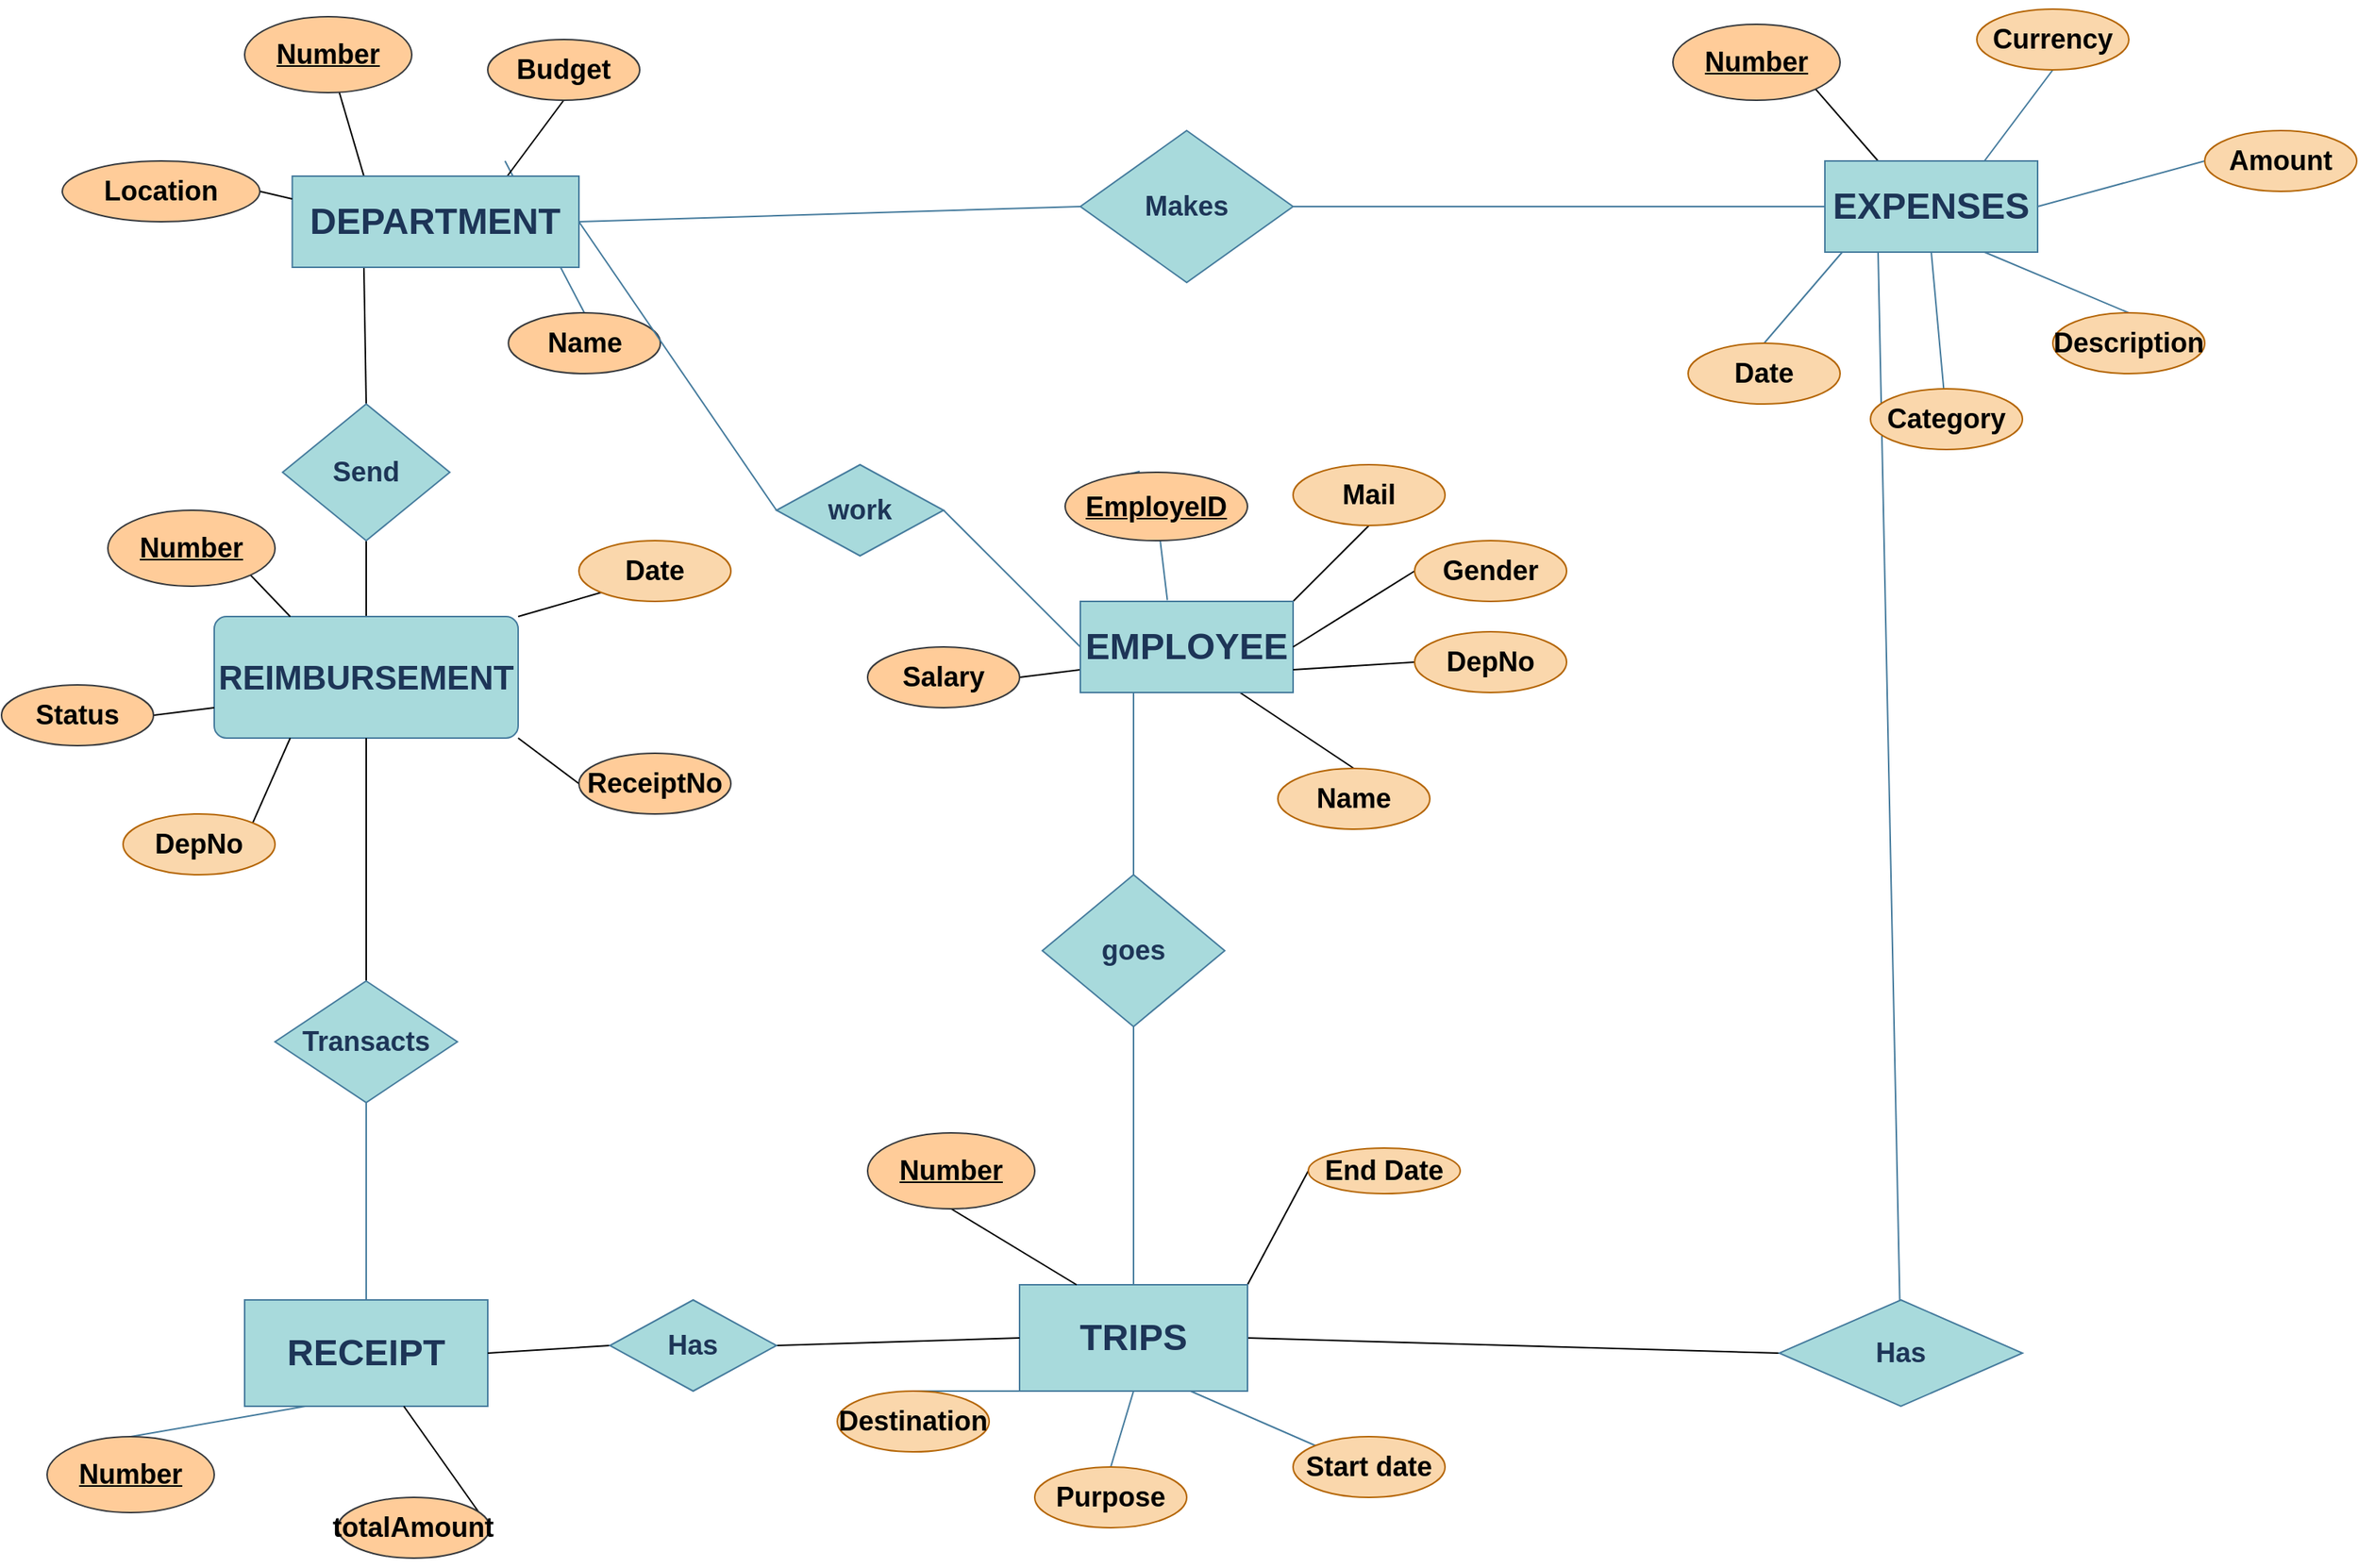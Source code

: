 <mxfile version="22.1.11" type="device">
  <diagram name="Sayfa -1" id="tAK1WNqzjO5zu7eQM2dV">
    <mxGraphModel dx="1114" dy="777" grid="1" gridSize="10" guides="1" tooltips="1" connect="1" arrows="1" fold="1" page="1" pageScale="1" pageWidth="1654" pageHeight="1169" background="#FFFFFF" math="0" shadow="0">
      <root>
        <mxCell id="0" />
        <mxCell id="1" parent="0" />
        <mxCell id="8LL4Cj1OAmR2oA_F3G93-10" style="edgeStyle=none;rounded=0;orthogonalLoop=1;jettySize=auto;html=1;exitX=0.75;exitY=1;exitDx=0;exitDy=0;entryX=0.5;entryY=0;entryDx=0;entryDy=0;endArrow=none;endFill=0;" parent="1" source="LRJ7ucOdWmaU4i4guX7y-19" target="8LL4Cj1OAmR2oA_F3G93-9" edge="1">
          <mxGeometry relative="1" as="geometry" />
        </mxCell>
        <mxCell id="8LL4Cj1OAmR2oA_F3G93-16" style="edgeStyle=none;rounded=0;orthogonalLoop=1;jettySize=auto;html=1;exitX=0;exitY=0.75;exitDx=0;exitDy=0;entryX=1;entryY=0.5;entryDx=0;entryDy=0;endArrow=none;endFill=0;" parent="1" source="LRJ7ucOdWmaU4i4guX7y-19" target="8LL4Cj1OAmR2oA_F3G93-12" edge="1">
          <mxGeometry relative="1" as="geometry" />
        </mxCell>
        <mxCell id="8LL4Cj1OAmR2oA_F3G93-82" style="edgeStyle=none;rounded=0;orthogonalLoop=1;jettySize=auto;html=1;exitX=1;exitY=0;exitDx=0;exitDy=0;entryX=0.5;entryY=1;entryDx=0;entryDy=0;endArrow=none;endFill=0;" parent="1" source="LRJ7ucOdWmaU4i4guX7y-19" target="LRJ7ucOdWmaU4i4guX7y-51" edge="1">
          <mxGeometry relative="1" as="geometry" />
        </mxCell>
        <mxCell id="LRJ7ucOdWmaU4i4guX7y-19" value="&lt;h1&gt;EMPLOYEE&lt;/h1&gt;" style="rounded=0;whiteSpace=wrap;html=1;fillColor=#A8DADC;strokeColor=#457B9D;fontColor=#1D3557;labelBackgroundColor=none;" parent="1" vertex="1">
          <mxGeometry x="760" y="490" width="140" height="60" as="geometry" />
        </mxCell>
        <mxCell id="LRJ7ucOdWmaU4i4guX7y-21" value="&lt;h1&gt;RECEIPT&lt;/h1&gt;" style="whiteSpace=wrap;html=1;fillColor=#A8DADC;fontColor=#1D3557;strokeColor=#457B9D;labelBackgroundColor=none;" parent="1" vertex="1">
          <mxGeometry x="210" y="950" width="160" height="70" as="geometry" />
        </mxCell>
        <mxCell id="LRJ7ucOdWmaU4i4guX7y-75" style="edgeStyle=none;rounded=0;orthogonalLoop=1;jettySize=auto;html=1;exitX=0.25;exitY=1;exitDx=0;exitDy=0;entryX=0.5;entryY=0;entryDx=0;entryDy=0;strokeColor=#457B9D;fontColor=#1D3557;fillColor=#A8DADC;endArrow=none;endFill=0;" parent="1" source="LRJ7ucOdWmaU4i4guX7y-22" target="LRJ7ucOdWmaU4i4guX7y-70" edge="1">
          <mxGeometry relative="1" as="geometry" />
        </mxCell>
        <mxCell id="LRJ7ucOdWmaU4i4guX7y-77" style="edgeStyle=none;rounded=0;orthogonalLoop=1;jettySize=auto;html=1;exitX=0.75;exitY=1;exitDx=0;exitDy=0;entryX=0;entryY=0;entryDx=0;entryDy=0;strokeColor=#457B9D;fontColor=#1D3557;fillColor=#A8DADC;endArrow=none;endFill=0;" parent="1" source="LRJ7ucOdWmaU4i4guX7y-22" target="LRJ7ucOdWmaU4i4guX7y-72" edge="1">
          <mxGeometry relative="1" as="geometry" />
        </mxCell>
        <mxCell id="LRJ7ucOdWmaU4i4guX7y-139" style="edgeStyle=none;rounded=0;orthogonalLoop=1;jettySize=auto;html=1;exitX=0.5;exitY=0;exitDx=0;exitDy=0;entryX=0.5;entryY=1;entryDx=0;entryDy=0;strokeColor=#457B9D;fontColor=#1D3557;fillColor=#A8DADC;endArrow=none;endFill=0;" parent="1" source="LRJ7ucOdWmaU4i4guX7y-22" target="LRJ7ucOdWmaU4i4guX7y-138" edge="1">
          <mxGeometry relative="1" as="geometry" />
        </mxCell>
        <mxCell id="8LL4Cj1OAmR2oA_F3G93-44" style="edgeStyle=none;rounded=0;orthogonalLoop=1;jettySize=auto;html=1;exitX=1;exitY=0;exitDx=0;exitDy=0;entryX=0;entryY=0.5;entryDx=0;entryDy=0;endArrow=none;endFill=0;" parent="1" source="LRJ7ucOdWmaU4i4guX7y-22" target="LRJ7ucOdWmaU4i4guX7y-79" edge="1">
          <mxGeometry relative="1" as="geometry" />
        </mxCell>
        <mxCell id="8LL4Cj1OAmR2oA_F3G93-77" style="edgeStyle=none;rounded=0;orthogonalLoop=1;jettySize=auto;html=1;exitX=1;exitY=0.5;exitDx=0;exitDy=0;entryX=0;entryY=0.5;entryDx=0;entryDy=0;endArrow=none;endFill=0;" parent="1" source="LRJ7ucOdWmaU4i4guX7y-22" target="LRJ7ucOdWmaU4i4guX7y-155" edge="1">
          <mxGeometry relative="1" as="geometry" />
        </mxCell>
        <mxCell id="LRJ7ucOdWmaU4i4guX7y-22" value="&lt;h1&gt;TRIPS&lt;/h1&gt;" style="whiteSpace=wrap;html=1;strokeColor=#457B9D;fontColor=#1D3557;fillColor=#A8DADC;labelBackgroundColor=none;" parent="1" vertex="1">
          <mxGeometry x="720" y="940" width="150" height="70" as="geometry" />
        </mxCell>
        <mxCell id="LRJ7ucOdWmaU4i4guX7y-89" style="edgeStyle=none;rounded=0;orthogonalLoop=1;jettySize=auto;html=1;exitX=1;exitY=0.5;exitDx=0;exitDy=0;entryX=0;entryY=0.5;entryDx=0;entryDy=0;strokeColor=#457B9D;fontColor=#1D3557;fillColor=#A8DADC;endArrow=none;endFill=0;" parent="1" source="LRJ7ucOdWmaU4i4guX7y-23" target="LRJ7ucOdWmaU4i4guX7y-82" edge="1">
          <mxGeometry relative="1" as="geometry" />
        </mxCell>
        <mxCell id="LRJ7ucOdWmaU4i4guX7y-93" style="edgeStyle=none;rounded=0;orthogonalLoop=1;jettySize=auto;html=1;exitX=0.5;exitY=1;exitDx=0;exitDy=0;strokeColor=#457B9D;fontColor=#1D3557;fillColor=#A8DADC;endArrow=none;endFill=0;" parent="1" source="LRJ7ucOdWmaU4i4guX7y-23" target="LRJ7ucOdWmaU4i4guX7y-90" edge="1">
          <mxGeometry relative="1" as="geometry" />
        </mxCell>
        <mxCell id="LRJ7ucOdWmaU4i4guX7y-148" style="edgeStyle=none;rounded=0;orthogonalLoop=1;jettySize=auto;html=1;exitX=0;exitY=1;exitDx=0;exitDy=0;entryX=0.5;entryY=0;entryDx=0;entryDy=0;strokeColor=#457B9D;fontColor=#1D3557;fillColor=#A8DADC;endArrow=none;endFill=0;" parent="1" target="LRJ7ucOdWmaU4i4guX7y-91" edge="1">
          <mxGeometry relative="1" as="geometry">
            <mxPoint x="1270" y="250" as="sourcePoint" />
          </mxGeometry>
        </mxCell>
        <mxCell id="LRJ7ucOdWmaU4i4guX7y-154" style="edgeStyle=none;rounded=0;orthogonalLoop=1;jettySize=auto;html=1;exitX=0.25;exitY=1;exitDx=0;exitDy=0;strokeColor=#457B9D;fontColor=#1D3557;fillColor=#A8DADC;endArrow=none;endFill=0;" parent="1" source="LRJ7ucOdWmaU4i4guX7y-23" target="LRJ7ucOdWmaU4i4guX7y-155" edge="1">
          <mxGeometry relative="1" as="geometry">
            <mxPoint x="1279.636" y="830" as="targetPoint" />
          </mxGeometry>
        </mxCell>
        <mxCell id="8LL4Cj1OAmR2oA_F3G93-39" style="edgeStyle=none;rounded=0;orthogonalLoop=1;jettySize=auto;html=1;exitX=0.25;exitY=0;exitDx=0;exitDy=0;entryX=1;entryY=1;entryDx=0;entryDy=0;endArrow=none;endFill=0;" parent="1" source="LRJ7ucOdWmaU4i4guX7y-23" target="8LL4Cj1OAmR2oA_F3G93-38" edge="1">
          <mxGeometry relative="1" as="geometry" />
        </mxCell>
        <mxCell id="LRJ7ucOdWmaU4i4guX7y-23" value="&lt;h1&gt;EXPENSES&lt;/h1&gt;" style="whiteSpace=wrap;html=1;strokeColor=#457B9D;fontColor=#1D3557;fillColor=#A8DADC;" parent="1" vertex="1">
          <mxGeometry x="1250" y="200" width="140" height="60" as="geometry" />
        </mxCell>
        <mxCell id="LRJ7ucOdWmaU4i4guX7y-51" value="&lt;h2&gt;Mail&lt;/h2&gt;" style="ellipse;whiteSpace=wrap;html=1;align=center;strokeColor=#b46504;fillColor=#fad7ac;" parent="1" vertex="1">
          <mxGeometry x="900" y="400" width="100" height="40" as="geometry" />
        </mxCell>
        <mxCell id="8LL4Cj1OAmR2oA_F3G93-8" style="edgeStyle=none;rounded=0;orthogonalLoop=1;jettySize=auto;html=1;exitX=0;exitY=0.5;exitDx=0;exitDy=0;entryX=1;entryY=0.5;entryDx=0;entryDy=0;endArrow=none;endFill=0;" parent="1" source="LRJ7ucOdWmaU4i4guX7y-61" target="LRJ7ucOdWmaU4i4guX7y-19" edge="1">
          <mxGeometry relative="1" as="geometry" />
        </mxCell>
        <mxCell id="LRJ7ucOdWmaU4i4guX7y-61" value="&lt;h2&gt;Gender&lt;/h2&gt;" style="ellipse;whiteSpace=wrap;html=1;align=center;strokeColor=#b46504;fillColor=#fad7ac;" parent="1" vertex="1">
          <mxGeometry x="980" y="450" width="100" height="40" as="geometry" />
        </mxCell>
        <mxCell id="LRJ7ucOdWmaU4i4guX7y-62" style="edgeStyle=none;rounded=0;orthogonalLoop=1;jettySize=auto;html=1;entryX=0;entryY=0.75;entryDx=0;entryDy=0;strokeColor=#457B9D;fontColor=#1D3557;fillColor=#A8DADC;" parent="1" source="LRJ7ucOdWmaU4i4guX7y-19" target="LRJ7ucOdWmaU4i4guX7y-19" edge="1">
          <mxGeometry relative="1" as="geometry" />
        </mxCell>
        <mxCell id="LRJ7ucOdWmaU4i4guX7y-70" value="&lt;h2&gt;Destination&lt;/h2&gt;" style="ellipse;whiteSpace=wrap;html=1;align=center;strokeColor=#b46504;fillColor=#fad7ac;" parent="1" vertex="1">
          <mxGeometry x="600" y="1010" width="100" height="40" as="geometry" />
        </mxCell>
        <mxCell id="LRJ7ucOdWmaU4i4guX7y-76" style="edgeStyle=none;rounded=0;orthogonalLoop=1;jettySize=auto;html=1;exitX=0.5;exitY=0;exitDx=0;exitDy=0;entryX=0.5;entryY=1;entryDx=0;entryDy=0;strokeColor=#457B9D;fontColor=#1D3557;fillColor=#A8DADC;endArrow=none;endFill=0;" parent="1" source="LRJ7ucOdWmaU4i4guX7y-71" target="LRJ7ucOdWmaU4i4guX7y-22" edge="1">
          <mxGeometry relative="1" as="geometry" />
        </mxCell>
        <mxCell id="LRJ7ucOdWmaU4i4guX7y-71" value="&lt;h2&gt;Purpose&lt;/h2&gt;" style="ellipse;whiteSpace=wrap;html=1;align=center;strokeColor=#b46504;fillColor=#fad7ac;" parent="1" vertex="1">
          <mxGeometry x="730" y="1060" width="100" height="40" as="geometry" />
        </mxCell>
        <mxCell id="LRJ7ucOdWmaU4i4guX7y-72" value="&lt;h2&gt;Start date&lt;/h2&gt;" style="ellipse;whiteSpace=wrap;html=1;align=center;strokeColor=#b46504;fillColor=#fad7ac;" parent="1" vertex="1">
          <mxGeometry x="900" y="1040" width="100" height="40" as="geometry" />
        </mxCell>
        <mxCell id="LRJ7ucOdWmaU4i4guX7y-79" value="&lt;h2&gt;End Date&lt;/h2&gt;" style="ellipse;whiteSpace=wrap;html=1;align=center;strokeColor=#b46504;fillColor=#fad7ac;" parent="1" vertex="1">
          <mxGeometry x="910" y="850" width="100" height="30" as="geometry" />
        </mxCell>
        <mxCell id="LRJ7ucOdWmaU4i4guX7y-87" style="edgeStyle=none;rounded=0;orthogonalLoop=1;jettySize=auto;html=1;exitX=0.5;exitY=0;exitDx=0;exitDy=0;entryX=0.75;entryY=1;entryDx=0;entryDy=0;strokeColor=#457B9D;fontColor=#1D3557;fillColor=#A8DADC;endArrow=none;endFill=0;" parent="1" source="LRJ7ucOdWmaU4i4guX7y-81" target="LRJ7ucOdWmaU4i4guX7y-23" edge="1">
          <mxGeometry relative="1" as="geometry" />
        </mxCell>
        <mxCell id="LRJ7ucOdWmaU4i4guX7y-81" value="&lt;h2&gt;Description&lt;/h2&gt;" style="ellipse;whiteSpace=wrap;html=1;align=center;strokeColor=#b46504;fillColor=#fad7ac;" parent="1" vertex="1">
          <mxGeometry x="1400" y="300" width="100" height="40" as="geometry" />
        </mxCell>
        <mxCell id="LRJ7ucOdWmaU4i4guX7y-82" value="&lt;h2&gt;Amount&lt;/h2&gt;" style="ellipse;whiteSpace=wrap;html=1;align=center;strokeColor=#b46504;fillColor=#fad7ac;" parent="1" vertex="1">
          <mxGeometry x="1500" y="180" width="100" height="40" as="geometry" />
        </mxCell>
        <mxCell id="LRJ7ucOdWmaU4i4guX7y-85" style="edgeStyle=none;rounded=0;orthogonalLoop=1;jettySize=auto;html=1;exitX=0.5;exitY=1;exitDx=0;exitDy=0;entryX=0.75;entryY=0;entryDx=0;entryDy=0;strokeColor=#457B9D;fontColor=#1D3557;fillColor=#A8DADC;endArrow=none;endFill=0;" parent="1" source="LRJ7ucOdWmaU4i4guX7y-83" target="LRJ7ucOdWmaU4i4guX7y-23" edge="1">
          <mxGeometry relative="1" as="geometry" />
        </mxCell>
        <mxCell id="LRJ7ucOdWmaU4i4guX7y-83" value="&lt;h2&gt;Currency&lt;/h2&gt;" style="ellipse;whiteSpace=wrap;html=1;align=center;strokeColor=#b46504;fillColor=#fad7ac;" parent="1" vertex="1">
          <mxGeometry x="1350" y="100" width="100" height="40" as="geometry" />
        </mxCell>
        <mxCell id="LRJ7ucOdWmaU4i4guX7y-90" value="&lt;h2&gt;Category&lt;/h2&gt;" style="ellipse;whiteSpace=wrap;html=1;align=center;strokeColor=#b46504;fillColor=#fad7ac;" parent="1" vertex="1">
          <mxGeometry x="1280" y="350" width="100" height="40" as="geometry" />
        </mxCell>
        <mxCell id="LRJ7ucOdWmaU4i4guX7y-91" value="&lt;h2&gt;Date&lt;/h2&gt;" style="ellipse;whiteSpace=wrap;html=1;align=center;strokeColor=#b46504;fillColor=#fad7ac;" parent="1" vertex="1">
          <mxGeometry x="1160" y="320" width="100" height="40" as="geometry" />
        </mxCell>
        <mxCell id="LRJ7ucOdWmaU4i4guX7y-103" style="edgeStyle=none;rounded=0;orthogonalLoop=1;jettySize=auto;html=1;exitX=0.75;exitY=1;exitDx=0;exitDy=0;entryX=0.5;entryY=0;entryDx=0;entryDy=0;strokeColor=#457B9D;fontColor=#1D3557;fillColor=#A8DADC;endArrow=none;endFill=0;" parent="1" target="LRJ7ucOdWmaU4i4guX7y-97" edge="1">
          <mxGeometry relative="1" as="geometry">
            <mxPoint x="381.345" y="200" as="sourcePoint" />
          </mxGeometry>
        </mxCell>
        <mxCell id="LRJ7ucOdWmaU4i4guX7y-136" style="edgeStyle=none;rounded=0;orthogonalLoop=1;jettySize=auto;html=1;exitX=1;exitY=0.5;exitDx=0;exitDy=0;entryX=0;entryY=0.5;entryDx=0;entryDy=0;strokeColor=#457B9D;fontColor=#1D3557;fillColor=#A8DADC;endArrow=none;endFill=0;" parent="1" source="LRJ7ucOdWmaU4i4guX7y-95" target="LRJ7ucOdWmaU4i4guX7y-135" edge="1">
          <mxGeometry relative="1" as="geometry">
            <mxPoint x="825.03" y="344.271" as="sourcePoint" />
          </mxGeometry>
        </mxCell>
        <mxCell id="8LL4Cj1OAmR2oA_F3G93-23" style="edgeStyle=none;rounded=0;orthogonalLoop=1;jettySize=auto;html=1;exitX=0.25;exitY=0;exitDx=0;exitDy=0;endArrow=none;endFill=0;" parent="1" source="LRJ7ucOdWmaU4i4guX7y-95" target="8LL4Cj1OAmR2oA_F3G93-22" edge="1">
          <mxGeometry relative="1" as="geometry" />
        </mxCell>
        <mxCell id="8LL4Cj1OAmR2oA_F3G93-24" style="edgeStyle=none;rounded=0;orthogonalLoop=1;jettySize=auto;html=1;exitX=0.75;exitY=0;exitDx=0;exitDy=0;entryX=0.5;entryY=1;entryDx=0;entryDy=0;endArrow=none;endFill=0;" parent="1" source="LRJ7ucOdWmaU4i4guX7y-95" target="8LL4Cj1OAmR2oA_F3G93-21" edge="1">
          <mxGeometry relative="1" as="geometry" />
        </mxCell>
        <mxCell id="8LL4Cj1OAmR2oA_F3G93-32" style="edgeStyle=none;rounded=0;orthogonalLoop=1;jettySize=auto;html=1;exitX=0.25;exitY=1;exitDx=0;exitDy=0;entryX=0.5;entryY=0;entryDx=0;entryDy=0;endArrow=none;endFill=0;" parent="1" source="LRJ7ucOdWmaU4i4guX7y-95" target="LRJ7ucOdWmaU4i4guX7y-120" edge="1">
          <mxGeometry relative="1" as="geometry" />
        </mxCell>
        <mxCell id="LRJ7ucOdWmaU4i4guX7y-95" value="&lt;h1&gt;DEPARTMENT&lt;/h1&gt;" style="whiteSpace=wrap;html=1;align=center;strokeColor=#457B9D;fontColor=#1D3557;fillColor=#A8DADC;" parent="1" vertex="1">
          <mxGeometry x="241.34" y="210" width="188.66" height="60" as="geometry" />
        </mxCell>
        <mxCell id="8LL4Cj1OAmR2oA_F3G93-37" style="edgeStyle=none;rounded=0;orthogonalLoop=1;jettySize=auto;html=1;entryX=0;entryY=0.25;entryDx=0;entryDy=0;endArrow=none;endFill=0;" parent="1" target="LRJ7ucOdWmaU4i4guX7y-95" edge="1">
          <mxGeometry relative="1" as="geometry">
            <mxPoint x="220" y="220" as="sourcePoint" />
          </mxGeometry>
        </mxCell>
        <mxCell id="LRJ7ucOdWmaU4i4guX7y-96" value="&lt;h2&gt;Location&lt;/h2&gt;" style="ellipse;whiteSpace=wrap;html=1;align=center;strokeColor=#36393d;fillColor=#ffcc99;" parent="1" vertex="1">
          <mxGeometry x="90" y="200" width="130" height="40" as="geometry" />
        </mxCell>
        <mxCell id="LRJ7ucOdWmaU4i4guX7y-97" value="&lt;h2&gt;Name&lt;/h2&gt;" style="ellipse;whiteSpace=wrap;html=1;align=center;strokeColor=#36393d;fillColor=#ffcc99;" parent="1" vertex="1">
          <mxGeometry x="383.6" y="300" width="100" height="40" as="geometry" />
        </mxCell>
        <mxCell id="LRJ7ucOdWmaU4i4guX7y-114" style="edgeStyle=none;rounded=0;orthogonalLoop=1;jettySize=auto;html=1;exitX=1;exitY=0.5;exitDx=0;exitDy=0;entryX=0;entryY=0.5;entryDx=0;entryDy=0;strokeColor=#457B9D;fontColor=#1D3557;fillColor=#A8DADC;endArrow=none;endFill=0;" parent="1" source="LRJ7ucOdWmaU4i4guX7y-105" target="LRJ7ucOdWmaU4i4guX7y-19" edge="1">
          <mxGeometry relative="1" as="geometry" />
        </mxCell>
        <mxCell id="LRJ7ucOdWmaU4i4guX7y-115" style="edgeStyle=none;rounded=0;orthogonalLoop=1;jettySize=auto;html=1;exitX=0;exitY=0.5;exitDx=0;exitDy=0;entryX=1;entryY=0.5;entryDx=0;entryDy=0;strokeColor=#457B9D;fontColor=#1D3557;fillColor=#A8DADC;endArrow=none;endFill=0;" parent="1" source="LRJ7ucOdWmaU4i4guX7y-105" target="LRJ7ucOdWmaU4i4guX7y-95" edge="1">
          <mxGeometry relative="1" as="geometry" />
        </mxCell>
        <mxCell id="LRJ7ucOdWmaU4i4guX7y-105" value="&lt;h2&gt;work&lt;/h2&gt;" style="shape=rhombus;perimeter=rhombusPerimeter;whiteSpace=wrap;html=1;align=center;strokeColor=#457B9D;fontColor=#1D3557;fillColor=#A8DADC;direction=east;" parent="1" vertex="1">
          <mxGeometry x="560" y="400" width="110" height="60" as="geometry" />
        </mxCell>
        <mxCell id="LRJ7ucOdWmaU4i4guX7y-109" value="" style="edgeStyle=none;rounded=0;orthogonalLoop=1;jettySize=auto;html=1;exitX=0.409;exitY=-0.014;exitDx=0;exitDy=0;strokeColor=#457B9D;fontColor=#1D3557;fillColor=#A8DADC;endArrow=none;endFill=0;exitPerimeter=0;" parent="1" source="8LL4Cj1OAmR2oA_F3G93-4" edge="1">
          <mxGeometry relative="1" as="geometry">
            <mxPoint x="780" y="250" as="sourcePoint" />
            <mxPoint x="777.958" y="409.965" as="targetPoint" />
          </mxGeometry>
        </mxCell>
        <mxCell id="8LL4Cj1OAmR2oA_F3G93-30" style="edgeStyle=none;rounded=0;orthogonalLoop=1;jettySize=auto;html=1;exitX=0.5;exitY=0;exitDx=0;exitDy=0;endArrow=none;endFill=0;" parent="1" source="LRJ7ucOdWmaU4i4guX7y-118" target="LRJ7ucOdWmaU4i4guX7y-120" edge="1">
          <mxGeometry relative="1" as="geometry" />
        </mxCell>
        <mxCell id="8LL4Cj1OAmR2oA_F3G93-61" style="edgeStyle=none;rounded=0;orthogonalLoop=1;jettySize=auto;html=1;exitX=1;exitY=0;exitDx=0;exitDy=0;entryX=0;entryY=1;entryDx=0;entryDy=0;endArrow=none;endFill=0;" parent="1" source="LRJ7ucOdWmaU4i4guX7y-118" target="8LL4Cj1OAmR2oA_F3G93-55" edge="1">
          <mxGeometry relative="1" as="geometry" />
        </mxCell>
        <mxCell id="8LL4Cj1OAmR2oA_F3G93-62" style="edgeStyle=none;rounded=0;orthogonalLoop=1;jettySize=auto;html=1;exitX=1;exitY=1;exitDx=0;exitDy=0;entryX=0;entryY=0.5;entryDx=0;entryDy=0;endArrow=none;endFill=0;" parent="1" source="LRJ7ucOdWmaU4i4guX7y-118" target="8LL4Cj1OAmR2oA_F3G93-56" edge="1">
          <mxGeometry relative="1" as="geometry" />
        </mxCell>
        <mxCell id="LRJ7ucOdWmaU4i4guX7y-118" value="&lt;h1&gt;&lt;span style=&quot;font-size: 22px;&quot;&gt;REIMBURSEMENT&lt;/span&gt;&lt;/h1&gt;" style="rounded=1;arcSize=10;whiteSpace=wrap;html=1;align=center;strokeColor=#457B9D;fontColor=#1D3557;fillColor=#A8DADC;" parent="1" vertex="1">
          <mxGeometry x="190" y="500" width="200" height="80" as="geometry" />
        </mxCell>
        <mxCell id="LRJ7ucOdWmaU4i4guX7y-120" value="&lt;h2&gt;Send&lt;/h2&gt;" style="shape=rhombus;perimeter=rhombusPerimeter;whiteSpace=wrap;html=1;align=center;strokeColor=#457B9D;fontColor=#1D3557;fillColor=#A8DADC;" parent="1" vertex="1">
          <mxGeometry x="235.0" y="360" width="110" height="90" as="geometry" />
        </mxCell>
        <mxCell id="LRJ7ucOdWmaU4i4guX7y-126" style="edgeStyle=none;rounded=0;orthogonalLoop=1;jettySize=auto;html=1;exitX=0.5;exitY=1;exitDx=0;exitDy=0;entryX=0.5;entryY=0;entryDx=0;entryDy=0;strokeColor=#457B9D;fontColor=#1D3557;fillColor=#A8DADC;endArrow=none;endFill=0;" parent="1" source="LRJ7ucOdWmaU4i4guX7y-122" target="LRJ7ucOdWmaU4i4guX7y-21" edge="1">
          <mxGeometry relative="1" as="geometry" />
        </mxCell>
        <mxCell id="8LL4Cj1OAmR2oA_F3G93-40" style="edgeStyle=none;rounded=0;orthogonalLoop=1;jettySize=auto;html=1;exitX=0.5;exitY=0;exitDx=0;exitDy=0;entryX=0.5;entryY=1;entryDx=0;entryDy=0;endArrow=none;endFill=0;" parent="1" source="LRJ7ucOdWmaU4i4guX7y-122" target="LRJ7ucOdWmaU4i4guX7y-118" edge="1">
          <mxGeometry relative="1" as="geometry" />
        </mxCell>
        <mxCell id="LRJ7ucOdWmaU4i4guX7y-122" value="&lt;h2&gt;Transacts&lt;/h2&gt;" style="shape=rhombus;perimeter=rhombusPerimeter;whiteSpace=wrap;html=1;align=center;strokeColor=#457B9D;fontColor=#1D3557;fillColor=#A8DADC;" parent="1" vertex="1">
          <mxGeometry x="230" y="740" width="120" height="80" as="geometry" />
        </mxCell>
        <mxCell id="LRJ7ucOdWmaU4i4guX7y-137" style="edgeStyle=none;rounded=0;orthogonalLoop=1;jettySize=auto;html=1;exitX=1;exitY=0.5;exitDx=0;exitDy=0;entryX=0;entryY=0.5;entryDx=0;entryDy=0;strokeColor=#457B9D;fontColor=#1D3557;fillColor=#A8DADC;endArrow=none;endFill=0;" parent="1" source="LRJ7ucOdWmaU4i4guX7y-135" target="LRJ7ucOdWmaU4i4guX7y-23" edge="1">
          <mxGeometry relative="1" as="geometry" />
        </mxCell>
        <mxCell id="LRJ7ucOdWmaU4i4guX7y-135" value="&lt;h2&gt;Makes&lt;/h2&gt;" style="shape=rhombus;perimeter=rhombusPerimeter;whiteSpace=wrap;html=1;align=center;strokeColor=#457B9D;fontColor=#1D3557;fillColor=#A8DADC;direction=east;" parent="1" vertex="1">
          <mxGeometry x="760" y="180" width="140" height="100" as="geometry" />
        </mxCell>
        <mxCell id="LRJ7ucOdWmaU4i4guX7y-152" style="edgeStyle=none;rounded=0;orthogonalLoop=1;jettySize=auto;html=1;exitX=0.5;exitY=0;exitDx=0;exitDy=0;entryX=0.25;entryY=1;entryDx=0;entryDy=0;strokeColor=#457B9D;fontColor=#1D3557;fillColor=#A8DADC;endArrow=none;endFill=0;" parent="1" source="LRJ7ucOdWmaU4i4guX7y-138" target="LRJ7ucOdWmaU4i4guX7y-19" edge="1">
          <mxGeometry relative="1" as="geometry" />
        </mxCell>
        <mxCell id="LRJ7ucOdWmaU4i4guX7y-138" value="&lt;h2&gt;goes&lt;/h2&gt;" style="shape=rhombus;perimeter=rhombusPerimeter;whiteSpace=wrap;html=1;align=center;strokeColor=#457B9D;fontColor=#1D3557;fillColor=#A8DADC;" parent="1" vertex="1">
          <mxGeometry x="735" y="670" width="120" height="100" as="geometry" />
        </mxCell>
        <mxCell id="8LL4Cj1OAmR2oA_F3G93-7" value="" style="edgeStyle=none;rounded=0;orthogonalLoop=1;jettySize=auto;html=1;exitX=0.409;exitY=-0.014;exitDx=0;exitDy=0;strokeColor=#457B9D;fontColor=#1D3557;fillColor=#A8DADC;endArrow=none;endFill=0;exitPerimeter=0;" parent="1" source="LRJ7ucOdWmaU4i4guX7y-19" target="8LL4Cj1OAmR2oA_F3G93-4" edge="1">
          <mxGeometry relative="1" as="geometry">
            <mxPoint x="787" y="469" as="sourcePoint" />
            <mxPoint x="777.958" y="409.965" as="targetPoint" />
          </mxGeometry>
        </mxCell>
        <mxCell id="8LL4Cj1OAmR2oA_F3G93-4" value="&lt;h2&gt;EmployeID&lt;/h2&gt;" style="ellipse;whiteSpace=wrap;html=1;align=center;fontStyle=4;fillColor=#ffcc99;strokeColor=#36393d;" parent="1" vertex="1">
          <mxGeometry x="750" y="405" width="120" height="45" as="geometry" />
        </mxCell>
        <mxCell id="8LL4Cj1OAmR2oA_F3G93-9" value="&lt;h2&gt;Name&lt;/h2&gt;" style="ellipse;whiteSpace=wrap;html=1;align=center;strokeColor=#b46504;fillColor=#fad7ac;" parent="1" vertex="1">
          <mxGeometry x="890" y="600" width="100" height="40" as="geometry" />
        </mxCell>
        <mxCell id="8LL4Cj1OAmR2oA_F3G93-12" value="&lt;h2&gt;Salary&lt;/h2&gt;" style="ellipse;whiteSpace=wrap;html=1;align=center;fillColor=#ffcc99;strokeColor=#36393d;" parent="1" vertex="1">
          <mxGeometry x="620" y="520" width="100" height="40" as="geometry" />
        </mxCell>
        <mxCell id="8LL4Cj1OAmR2oA_F3G93-18" style="edgeStyle=none;rounded=0;orthogonalLoop=1;jettySize=auto;html=1;exitX=0;exitY=0.5;exitDx=0;exitDy=0;entryX=1;entryY=0.75;entryDx=0;entryDy=0;endArrow=none;endFill=0;" parent="1" source="8LL4Cj1OAmR2oA_F3G93-17" target="LRJ7ucOdWmaU4i4guX7y-19" edge="1">
          <mxGeometry relative="1" as="geometry" />
        </mxCell>
        <mxCell id="8LL4Cj1OAmR2oA_F3G93-17" value="&lt;h2&gt;DepNo&lt;/h2&gt;" style="ellipse;whiteSpace=wrap;html=1;align=center;strokeColor=#b46504;fillColor=#fad7ac;" parent="1" vertex="1">
          <mxGeometry x="980" y="510" width="100" height="40" as="geometry" />
        </mxCell>
        <mxCell id="8LL4Cj1OAmR2oA_F3G93-21" value="&lt;h2&gt;Budget&lt;/h2&gt;" style="ellipse;whiteSpace=wrap;html=1;align=center;strokeColor=#36393d;fillColor=#ffcc99;" parent="1" vertex="1">
          <mxGeometry x="370" y="120" width="100" height="40" as="geometry" />
        </mxCell>
        <mxCell id="8LL4Cj1OAmR2oA_F3G93-22" value="&lt;h2&gt;Number&lt;/h2&gt;" style="ellipse;whiteSpace=wrap;html=1;align=center;fontStyle=4;fillColor=#ffcc99;strokeColor=#36393d;" parent="1" vertex="1">
          <mxGeometry x="210" y="105" width="110" height="50" as="geometry" />
        </mxCell>
        <mxCell id="8LL4Cj1OAmR2oA_F3G93-38" value="&lt;h2&gt;Number&lt;/h2&gt;" style="ellipse;whiteSpace=wrap;html=1;align=center;fontStyle=4;fillColor=#ffcc99;strokeColor=#36393d;" parent="1" vertex="1">
          <mxGeometry x="1150" y="110" width="110" height="50" as="geometry" />
        </mxCell>
        <mxCell id="8LL4Cj1OAmR2oA_F3G93-84" style="edgeStyle=none;rounded=0;orthogonalLoop=1;jettySize=auto;html=1;exitX=0.5;exitY=1;exitDx=0;exitDy=0;entryX=0.25;entryY=0;entryDx=0;entryDy=0;endArrow=none;endFill=0;" parent="1" source="8LL4Cj1OAmR2oA_F3G93-45" target="LRJ7ucOdWmaU4i4guX7y-22" edge="1">
          <mxGeometry relative="1" as="geometry" />
        </mxCell>
        <mxCell id="8LL4Cj1OAmR2oA_F3G93-45" value="&lt;h2&gt;Number&lt;/h2&gt;" style="ellipse;whiteSpace=wrap;html=1;align=center;fontStyle=4;fillColor=#ffcc99;strokeColor=#36393d;" parent="1" vertex="1">
          <mxGeometry x="620" y="840" width="110" height="50" as="geometry" />
        </mxCell>
        <mxCell id="8LL4Cj1OAmR2oA_F3G93-79" style="edgeStyle=none;rounded=0;orthogonalLoop=1;jettySize=auto;html=1;exitX=0;exitY=0.5;exitDx=0;exitDy=0;entryX=1;entryY=0.5;entryDx=0;entryDy=0;endArrow=none;endFill=0;" parent="1" source="8LL4Cj1OAmR2oA_F3G93-50" target="LRJ7ucOdWmaU4i4guX7y-21" edge="1">
          <mxGeometry relative="1" as="geometry" />
        </mxCell>
        <mxCell id="8LL4Cj1OAmR2oA_F3G93-83" style="edgeStyle=none;rounded=0;orthogonalLoop=1;jettySize=auto;html=1;exitX=1;exitY=0.5;exitDx=0;exitDy=0;entryX=0;entryY=0.5;entryDx=0;entryDy=0;endArrow=none;endFill=0;" parent="1" source="8LL4Cj1OAmR2oA_F3G93-50" target="LRJ7ucOdWmaU4i4guX7y-22" edge="1">
          <mxGeometry relative="1" as="geometry" />
        </mxCell>
        <mxCell id="8LL4Cj1OAmR2oA_F3G93-50" value="&lt;h2&gt;Has&lt;/h2&gt;" style="shape=rhombus;perimeter=rhombusPerimeter;whiteSpace=wrap;html=1;align=center;strokeColor=#457B9D;fontColor=#1D3557;fillColor=#A8DADC;" parent="1" vertex="1">
          <mxGeometry x="450.36" y="950" width="109.64" height="60" as="geometry" />
        </mxCell>
        <mxCell id="8LL4Cj1OAmR2oA_F3G93-60" style="edgeStyle=none;rounded=0;orthogonalLoop=1;jettySize=auto;html=1;exitX=1;exitY=1;exitDx=0;exitDy=0;entryX=0.25;entryY=0;entryDx=0;entryDy=0;endArrow=none;endFill=0;" parent="1" source="8LL4Cj1OAmR2oA_F3G93-53" target="LRJ7ucOdWmaU4i4guX7y-118" edge="1">
          <mxGeometry relative="1" as="geometry" />
        </mxCell>
        <mxCell id="8LL4Cj1OAmR2oA_F3G93-53" value="&lt;h2&gt;Number&lt;/h2&gt;" style="ellipse;whiteSpace=wrap;html=1;align=center;fontStyle=4;fillColor=#ffcc99;strokeColor=#36393d;" parent="1" vertex="1">
          <mxGeometry x="120" y="430" width="110" height="50" as="geometry" />
        </mxCell>
        <mxCell id="8LL4Cj1OAmR2oA_F3G93-59" style="edgeStyle=none;rounded=0;orthogonalLoop=1;jettySize=auto;html=1;exitX=1;exitY=0.5;exitDx=0;exitDy=0;entryX=0;entryY=0.75;entryDx=0;entryDy=0;endArrow=none;endFill=0;" parent="1" source="8LL4Cj1OAmR2oA_F3G93-54" target="LRJ7ucOdWmaU4i4guX7y-118" edge="1">
          <mxGeometry relative="1" as="geometry" />
        </mxCell>
        <mxCell id="8LL4Cj1OAmR2oA_F3G93-54" value="&lt;h2&gt;Status&lt;/h2&gt;" style="ellipse;whiteSpace=wrap;html=1;align=center;fillColor=#ffcc99;strokeColor=#36393d;" parent="1" vertex="1">
          <mxGeometry x="50" y="545" width="100" height="40" as="geometry" />
        </mxCell>
        <mxCell id="8LL4Cj1OAmR2oA_F3G93-55" value="&lt;h2&gt;Date&lt;/h2&gt;" style="ellipse;whiteSpace=wrap;html=1;align=center;strokeColor=#b46504;fillColor=#fad7ac;" parent="1" vertex="1">
          <mxGeometry x="430" y="450" width="100" height="40" as="geometry" />
        </mxCell>
        <mxCell id="8LL4Cj1OAmR2oA_F3G93-56" value="&lt;h2&gt;ReceiptNo&lt;/h2&gt;" style="ellipse;whiteSpace=wrap;html=1;align=center;fillColor=#ffcc99;strokeColor=#36393d;" parent="1" vertex="1">
          <mxGeometry x="430" y="590" width="100" height="40" as="geometry" />
        </mxCell>
        <mxCell id="8LL4Cj1OAmR2oA_F3G93-63" style="edgeStyle=none;rounded=0;orthogonalLoop=1;jettySize=auto;html=1;exitX=1;exitY=0;exitDx=0;exitDy=0;entryX=0.25;entryY=1;entryDx=0;entryDy=0;endArrow=none;endFill=0;" parent="1" source="8LL4Cj1OAmR2oA_F3G93-57" target="LRJ7ucOdWmaU4i4guX7y-118" edge="1">
          <mxGeometry relative="1" as="geometry" />
        </mxCell>
        <mxCell id="8LL4Cj1OAmR2oA_F3G93-57" value="&lt;h2&gt;DepNo&lt;/h2&gt;" style="ellipse;whiteSpace=wrap;html=1;align=center;strokeColor=#b46504;fillColor=#fad7ac;" parent="1" vertex="1">
          <mxGeometry x="130" y="630" width="100" height="40" as="geometry" />
        </mxCell>
        <mxCell id="8LL4Cj1OAmR2oA_F3G93-65" value="" style="edgeStyle=none;rounded=0;orthogonalLoop=1;jettySize=auto;html=1;exitX=0.25;exitY=1;exitDx=0;exitDy=0;entryX=0.5;entryY=0;entryDx=0;entryDy=0;strokeColor=#457B9D;fontColor=#1D3557;fillColor=#A8DADC;startArrow=none;startFill=0;endArrow=none;endFill=0;" parent="1" source="LRJ7ucOdWmaU4i4guX7y-21" target="8LL4Cj1OAmR2oA_F3G93-64" edge="1">
          <mxGeometry relative="1" as="geometry">
            <mxPoint x="280" y="835" as="sourcePoint" />
            <mxPoint x="240" y="880" as="targetPoint" />
          </mxGeometry>
        </mxCell>
        <mxCell id="8LL4Cj1OAmR2oA_F3G93-64" value="&lt;h2&gt;Number&lt;/h2&gt;" style="ellipse;whiteSpace=wrap;html=1;align=center;fontStyle=4;fillColor=#ffcc99;strokeColor=#36393d;" parent="1" vertex="1">
          <mxGeometry x="80" y="1040" width="110" height="50" as="geometry" />
        </mxCell>
        <mxCell id="8LL4Cj1OAmR2oA_F3G93-67" style="edgeStyle=none;rounded=0;orthogonalLoop=1;jettySize=auto;html=1;exitX=1;exitY=0.5;exitDx=0;exitDy=0;endArrow=none;endFill=0;" parent="1" source="8LL4Cj1OAmR2oA_F3G93-66" target="LRJ7ucOdWmaU4i4guX7y-21" edge="1">
          <mxGeometry relative="1" as="geometry" />
        </mxCell>
        <mxCell id="8LL4Cj1OAmR2oA_F3G93-66" value="&lt;h2&gt;totalAmount&lt;/h2&gt;" style="ellipse;whiteSpace=wrap;html=1;align=center;fillColor=#ffcc99;strokeColor=#36393d;" parent="1" vertex="1">
          <mxGeometry x="271.34" y="1080" width="100" height="40" as="geometry" />
        </mxCell>
        <mxCell id="LRJ7ucOdWmaU4i4guX7y-155" value="&lt;h2&gt;Has&lt;/h2&gt;" style="shape=rhombus;perimeter=rhombusPerimeter;whiteSpace=wrap;html=1;align=center;strokeColor=#457B9D;fontColor=#1D3557;fillColor=#A8DADC;" parent="1" vertex="1">
          <mxGeometry x="1220" y="950" width="160" height="70" as="geometry" />
        </mxCell>
      </root>
    </mxGraphModel>
  </diagram>
</mxfile>
